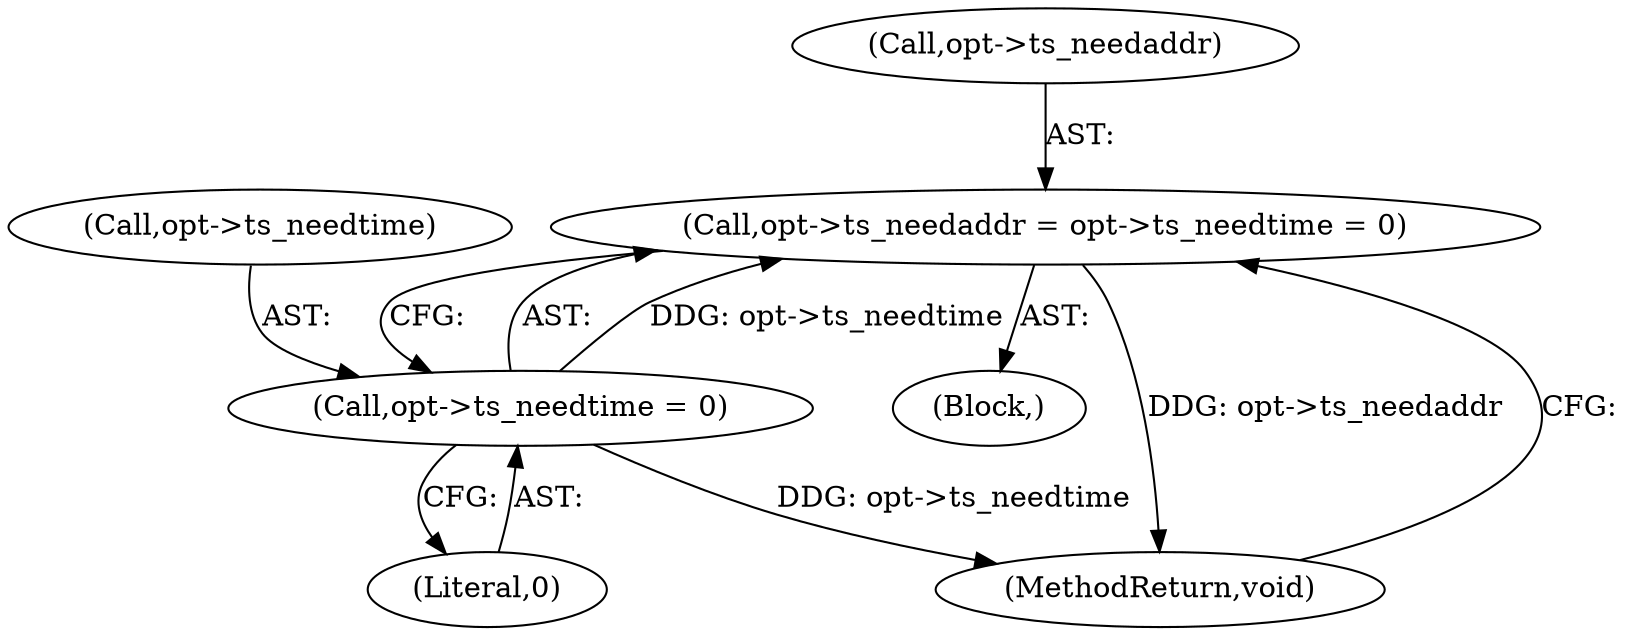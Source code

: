 digraph "0_linux_f6d8bd051c391c1c0458a30b2a7abcd939329259_15@pointer" {
"1000307" [label="(Call,opt->ts_needaddr = opt->ts_needtime = 0)"];
"1000311" [label="(Call,opt->ts_needtime = 0)"];
"1000315" [label="(Literal,0)"];
"1000311" [label="(Call,opt->ts_needtime = 0)"];
"1000287" [label="(Block,)"];
"1000307" [label="(Call,opt->ts_needaddr = opt->ts_needtime = 0)"];
"1000316" [label="(MethodReturn,void)"];
"1000312" [label="(Call,opt->ts_needtime)"];
"1000308" [label="(Call,opt->ts_needaddr)"];
"1000307" -> "1000287"  [label="AST: "];
"1000307" -> "1000311"  [label="CFG: "];
"1000308" -> "1000307"  [label="AST: "];
"1000311" -> "1000307"  [label="AST: "];
"1000316" -> "1000307"  [label="CFG: "];
"1000307" -> "1000316"  [label="DDG: opt->ts_needaddr"];
"1000311" -> "1000307"  [label="DDG: opt->ts_needtime"];
"1000311" -> "1000315"  [label="CFG: "];
"1000312" -> "1000311"  [label="AST: "];
"1000315" -> "1000311"  [label="AST: "];
"1000311" -> "1000316"  [label="DDG: opt->ts_needtime"];
}
